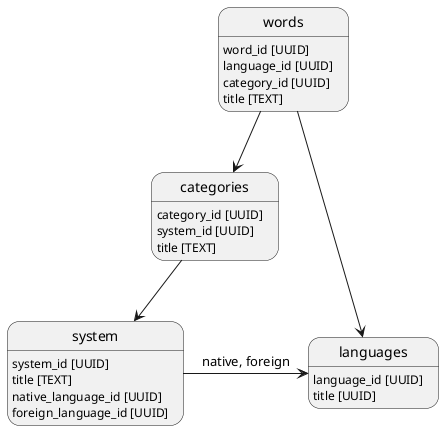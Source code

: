 @startuml

languages: language_id [UUID]
languages: title [UUID]

system: system_id [UUID]
system: title [TEXT]
system: native_language_id [UUID]
system: foreign_language_id [UUID]
system -> languages: native, foreign

categories: category_id [UUID]
categories: system_id [UUID]
categories: title [TEXT]
categories --> system

words: word_id [UUID]
words: language_id [UUID]
words: category_id [UUID]
words: title [TEXT]
words -> languages
words --> categories

@enduml